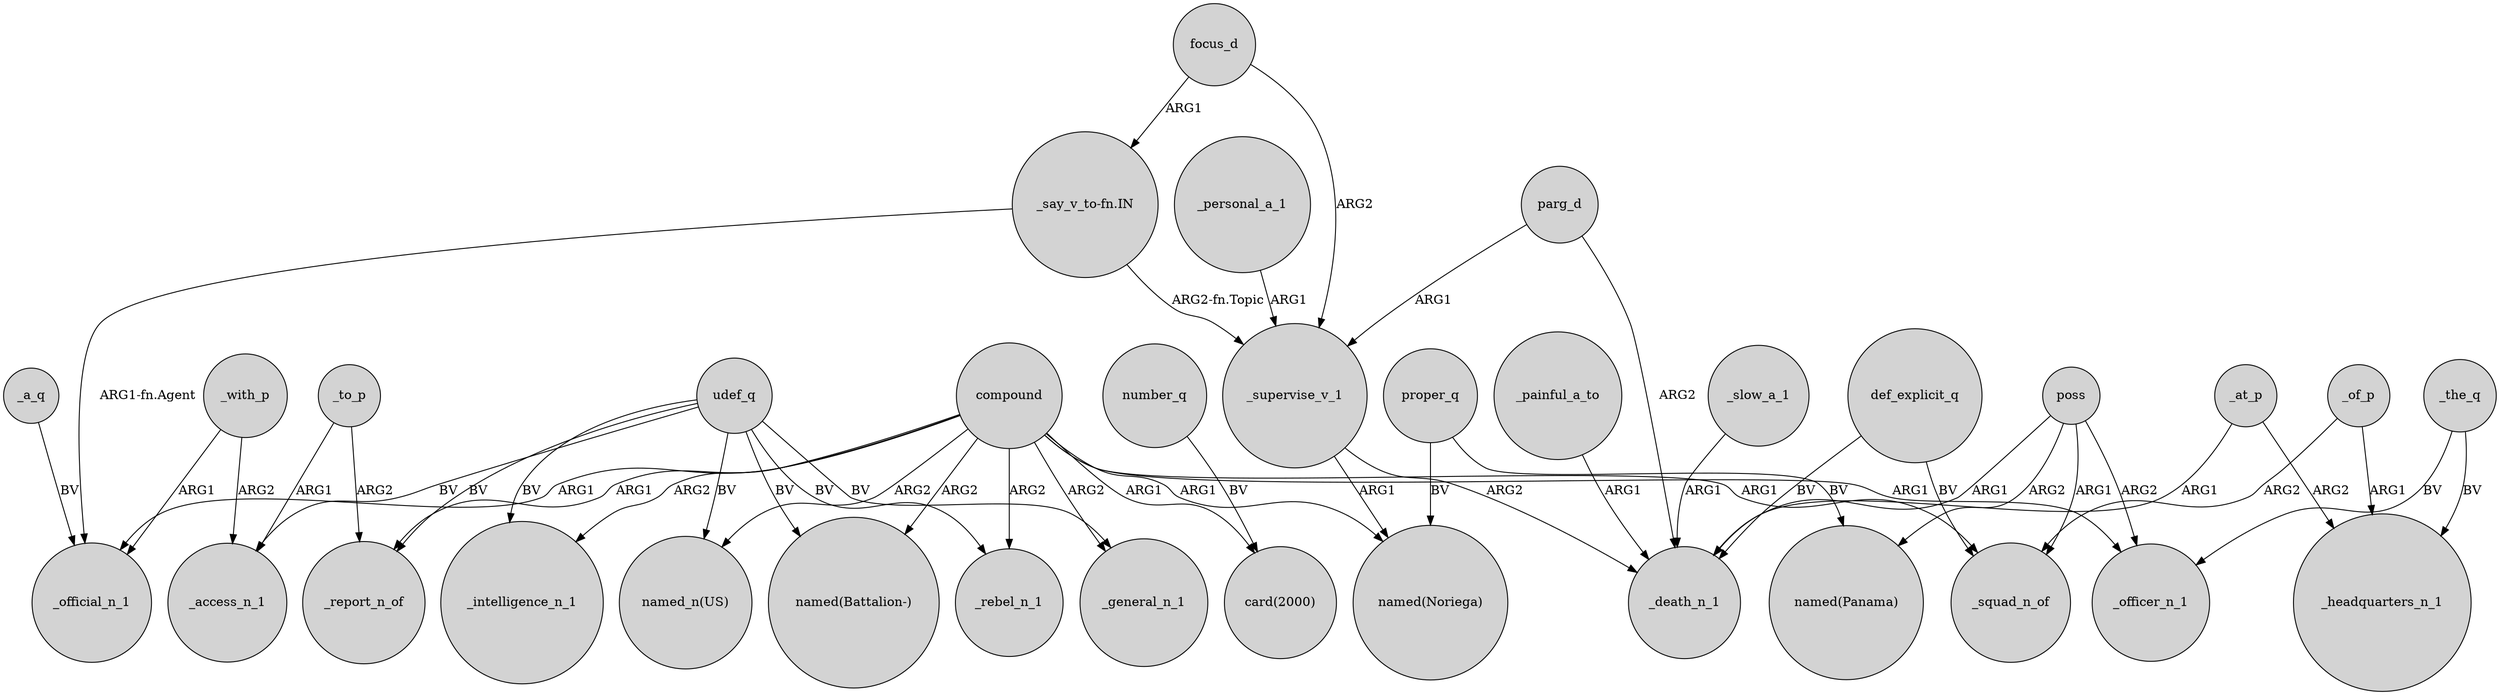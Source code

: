 digraph {
	node [shape=circle style=filled]
	compound -> _general_n_1 [label=ARG2]
	compound -> _intelligence_n_1 [label=ARG2]
	compound -> _report_n_of [label=ARG1]
	udef_q -> "named_n(US)" [label=BV]
	_supervise_v_1 -> _death_n_1 [label=ARG2]
	"_say_v_to-fn.IN" -> _supervise_v_1 [label="ARG2-fn.Topic"]
	_with_p -> _access_n_1 [label=ARG2]
	poss -> "named(Panama)" [label=ARG2]
	_with_p -> _official_n_1 [label=ARG1]
	_painful_a_to -> _death_n_1 [label=ARG1]
	"_say_v_to-fn.IN" -> _official_n_1 [label="ARG1-fn.Agent"]
	_the_q -> _officer_n_1 [label=BV]
	compound -> _squad_n_of [label=ARG1]
	compound -> "named(Battalion-)" [label=ARG2]
	_of_p -> _headquarters_n_1 [label=ARG1]
	parg_d -> _death_n_1 [label=ARG2]
	udef_q -> _general_n_1 [label=BV]
	compound -> "card(2000)" [label=ARG1]
	_the_q -> _headquarters_n_1 [label=BV]
	udef_q -> _report_n_of [label=BV]
	def_explicit_q -> _death_n_1 [label=BV]
	proper_q -> "named(Noriega)" [label=BV]
	compound -> "named_n(US)" [label=ARG2]
	compound -> _officer_n_1 [label=ARG1]
	udef_q -> _access_n_1 [label=BV]
	_supervise_v_1 -> "named(Noriega)" [label=ARG1]
	proper_q -> "named(Panama)" [label=BV]
	_personal_a_1 -> _supervise_v_1 [label=ARG1]
	compound -> _rebel_n_1 [label=ARG2]
	_slow_a_1 -> _death_n_1 [label=ARG1]
	def_explicit_q -> _squad_n_of [label=BV]
	_to_p -> _access_n_1 [label=ARG1]
	_a_q -> _official_n_1 [label=BV]
	_to_p -> _report_n_of [label=ARG2]
	compound -> "named(Noriega)" [label=ARG1]
	udef_q -> _intelligence_n_1 [label=BV]
	poss -> _officer_n_1 [label=ARG2]
	focus_d -> _supervise_v_1 [label=ARG2]
	poss -> _death_n_1 [label=ARG1]
	_of_p -> _squad_n_of [label=ARG2]
	udef_q -> _rebel_n_1 [label=BV]
	udef_q -> "named(Battalion-)" [label=BV]
	compound -> _official_n_1 [label=ARG1]
	poss -> _squad_n_of [label=ARG1]
	_at_p -> _headquarters_n_1 [label=ARG2]
	parg_d -> _supervise_v_1 [label=ARG1]
	number_q -> "card(2000)" [label=BV]
	_at_p -> _death_n_1 [label=ARG1]
	focus_d -> "_say_v_to-fn.IN" [label=ARG1]
}
